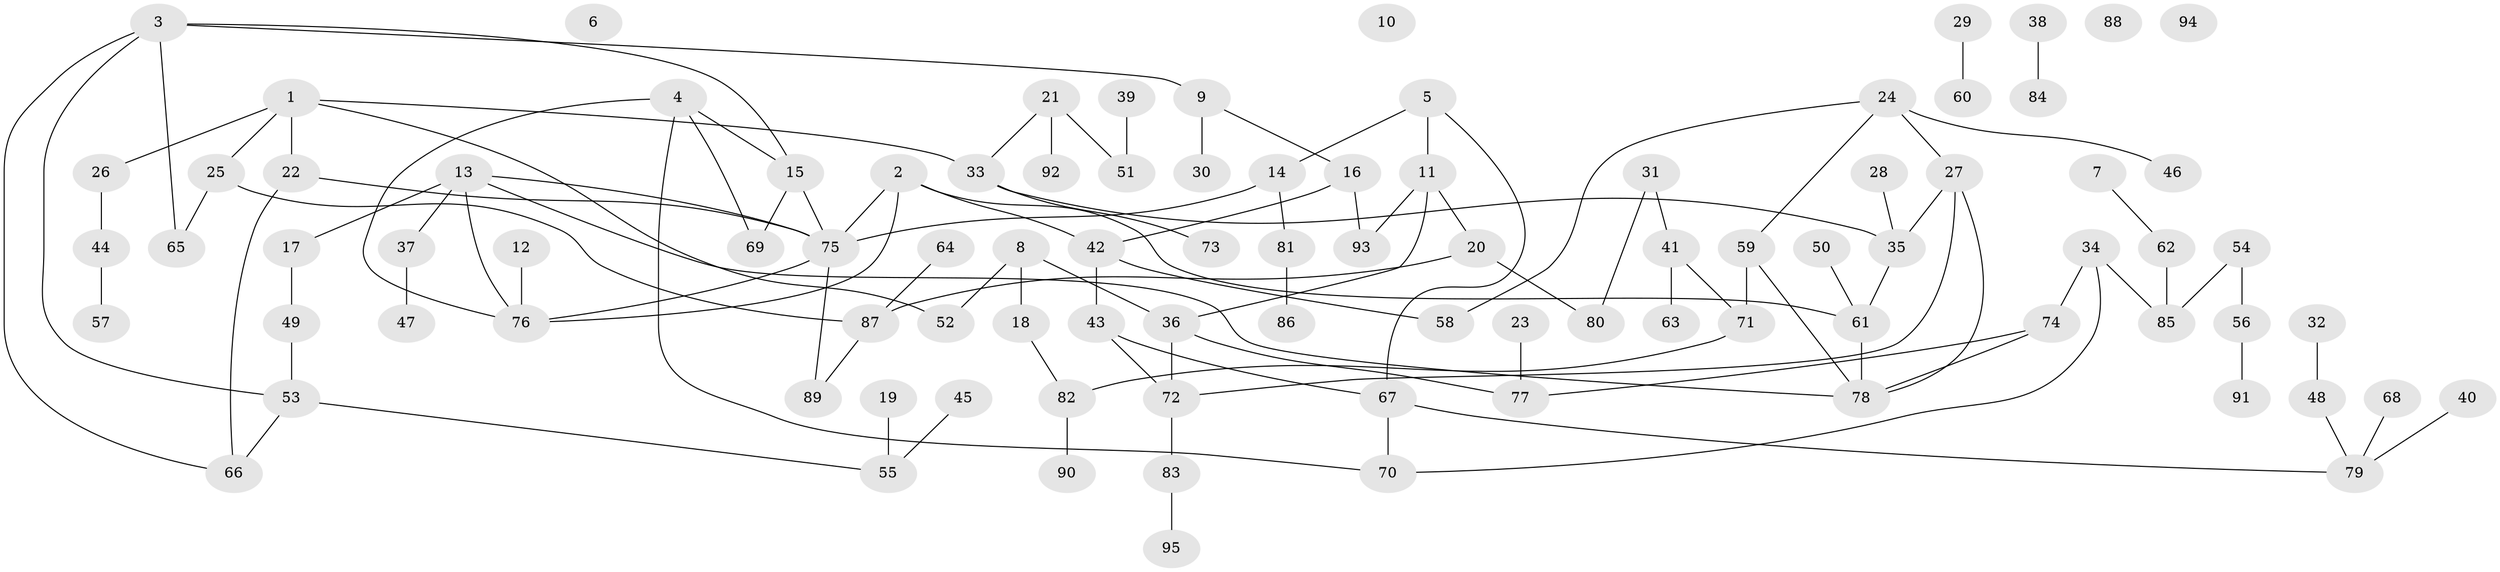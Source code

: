 // coarse degree distribution, {7: 0.023809523809523808, 10: 0.023809523809523808, 8: 0.047619047619047616, 3: 0.38095238095238093, 2: 0.16666666666666666, 5: 0.023809523809523808, 1: 0.2619047619047619, 9: 0.023809523809523808, 4: 0.047619047619047616}
// Generated by graph-tools (version 1.1) at 2025/48/03/04/25 22:48:32]
// undirected, 95 vertices, 114 edges
graph export_dot {
  node [color=gray90,style=filled];
  1;
  2;
  3;
  4;
  5;
  6;
  7;
  8;
  9;
  10;
  11;
  12;
  13;
  14;
  15;
  16;
  17;
  18;
  19;
  20;
  21;
  22;
  23;
  24;
  25;
  26;
  27;
  28;
  29;
  30;
  31;
  32;
  33;
  34;
  35;
  36;
  37;
  38;
  39;
  40;
  41;
  42;
  43;
  44;
  45;
  46;
  47;
  48;
  49;
  50;
  51;
  52;
  53;
  54;
  55;
  56;
  57;
  58;
  59;
  60;
  61;
  62;
  63;
  64;
  65;
  66;
  67;
  68;
  69;
  70;
  71;
  72;
  73;
  74;
  75;
  76;
  77;
  78;
  79;
  80;
  81;
  82;
  83;
  84;
  85;
  86;
  87;
  88;
  89;
  90;
  91;
  92;
  93;
  94;
  95;
  1 -- 22;
  1 -- 25;
  1 -- 26;
  1 -- 33;
  1 -- 52;
  2 -- 42;
  2 -- 61;
  2 -- 75;
  2 -- 76;
  3 -- 9;
  3 -- 15;
  3 -- 53;
  3 -- 65;
  3 -- 66;
  4 -- 15;
  4 -- 69;
  4 -- 70;
  4 -- 76;
  5 -- 11;
  5 -- 14;
  5 -- 67;
  7 -- 62;
  8 -- 18;
  8 -- 36;
  8 -- 52;
  9 -- 16;
  9 -- 30;
  11 -- 20;
  11 -- 36;
  11 -- 93;
  12 -- 76;
  13 -- 17;
  13 -- 37;
  13 -- 75;
  13 -- 76;
  13 -- 78;
  14 -- 75;
  14 -- 81;
  15 -- 69;
  15 -- 75;
  16 -- 42;
  16 -- 93;
  17 -- 49;
  18 -- 82;
  19 -- 55;
  20 -- 80;
  20 -- 87;
  21 -- 33;
  21 -- 51;
  21 -- 92;
  22 -- 66;
  22 -- 75;
  23 -- 77;
  24 -- 27;
  24 -- 46;
  24 -- 58;
  24 -- 59;
  25 -- 65;
  25 -- 87;
  26 -- 44;
  27 -- 35;
  27 -- 72;
  27 -- 78;
  28 -- 35;
  29 -- 60;
  31 -- 41;
  31 -- 80;
  32 -- 48;
  33 -- 35;
  33 -- 73;
  34 -- 70;
  34 -- 74;
  34 -- 85;
  35 -- 61;
  36 -- 72;
  36 -- 77;
  37 -- 47;
  38 -- 84;
  39 -- 51;
  40 -- 79;
  41 -- 63;
  41 -- 71;
  42 -- 43;
  42 -- 58;
  43 -- 67;
  43 -- 72;
  44 -- 57;
  45 -- 55;
  48 -- 79;
  49 -- 53;
  50 -- 61;
  53 -- 55;
  53 -- 66;
  54 -- 56;
  54 -- 85;
  56 -- 91;
  59 -- 71;
  59 -- 78;
  61 -- 78;
  62 -- 85;
  64 -- 87;
  67 -- 70;
  67 -- 79;
  68 -- 79;
  71 -- 82;
  72 -- 83;
  74 -- 77;
  74 -- 78;
  75 -- 76;
  75 -- 89;
  81 -- 86;
  82 -- 90;
  83 -- 95;
  87 -- 89;
}
